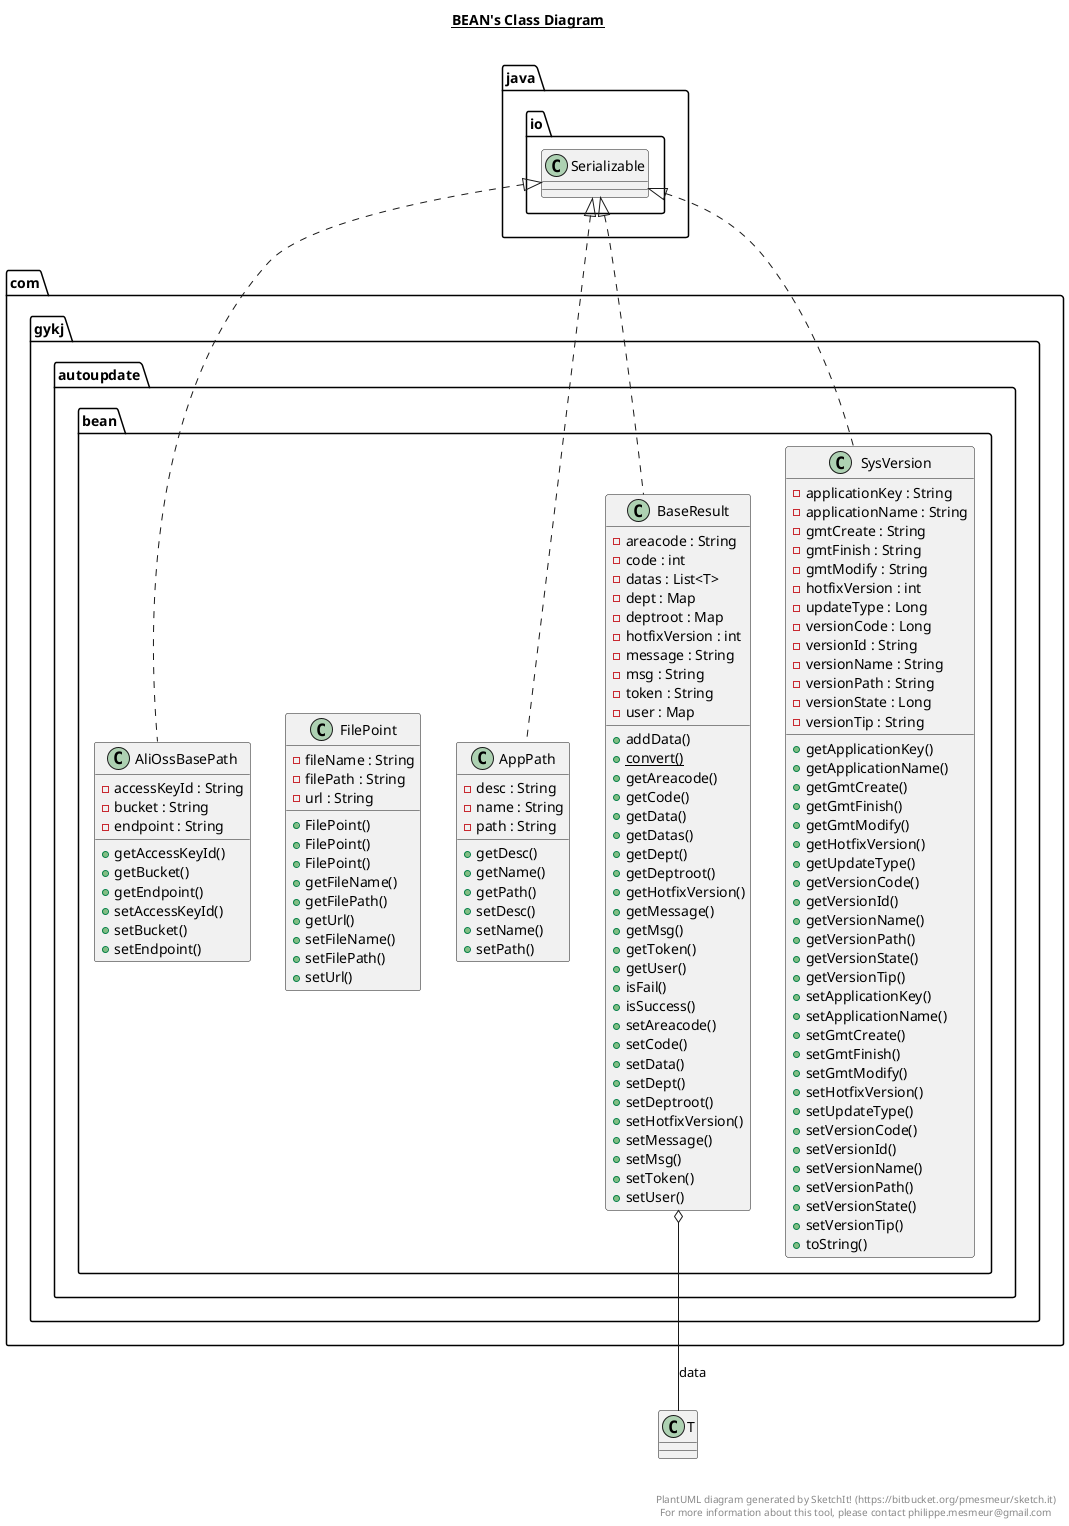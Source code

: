 @startuml

title __BEAN's Class Diagram__\n

  namespace com.gykj.autoupdate {
    namespace bean {
      class com.gykj.autoupdate.bean.AliOssBasePath {
          - accessKeyId : String
          - bucket : String
          - endpoint : String
          + getAccessKeyId()
          + getBucket()
          + getEndpoint()
          + setAccessKeyId()
          + setBucket()
          + setEndpoint()
      }
    }
  }
  

  namespace com.gykj.autoupdate {
    namespace bean {
      class com.gykj.autoupdate.bean.AppPath {
          - desc : String
          - name : String
          - path : String
          + getDesc()
          + getName()
          + getPath()
          + setDesc()
          + setName()
          + setPath()
      }
    }
  }
  

  namespace com.gykj.autoupdate {
    namespace bean {
      class com.gykj.autoupdate.bean.BaseResult {
          - areacode : String
          - code : int
          - datas : List<T>
          - dept : Map
          - deptroot : Map
          - hotfixVersion : int
          - message : String
          - msg : String
          - token : String
          - user : Map
          + addData()
          {static} + convert()
          + getAreacode()
          + getCode()
          + getData()
          + getDatas()
          + getDept()
          + getDeptroot()
          + getHotfixVersion()
          + getMessage()
          + getMsg()
          + getToken()
          + getUser()
          + isFail()
          + isSuccess()
          + setAreacode()
          + setCode()
          + setData()
          + setDept()
          + setDeptroot()
          + setHotfixVersion()
          + setMessage()
          + setMsg()
          + setToken()
          + setUser()
      }
    }
  }
  

  namespace com.gykj.autoupdate {
    namespace bean {
      class com.gykj.autoupdate.bean.FilePoint {
          - fileName : String
          - filePath : String
          - url : String
          + FilePoint()
          + FilePoint()
          + FilePoint()
          + getFileName()
          + getFilePath()
          + getUrl()
          + setFileName()
          + setFilePath()
          + setUrl()
      }
    }
  }
  

  namespace com.gykj.autoupdate {
    namespace bean {
      class com.gykj.autoupdate.bean.SysVersion {
          - applicationKey : String
          - applicationName : String
          - gmtCreate : String
          - gmtFinish : String
          - gmtModify : String
          - hotfixVersion : int
          - updateType : Long
          - versionCode : Long
          - versionId : String
          - versionName : String
          - versionPath : String
          - versionState : Long
          - versionTip : String
          + getApplicationKey()
          + getApplicationName()
          + getGmtCreate()
          + getGmtFinish()
          + getGmtModify()
          + getHotfixVersion()
          + getUpdateType()
          + getVersionCode()
          + getVersionId()
          + getVersionName()
          + getVersionPath()
          + getVersionState()
          + getVersionTip()
          + setApplicationKey()
          + setApplicationName()
          + setGmtCreate()
          + setGmtFinish()
          + setGmtModify()
          + setHotfixVersion()
          + setUpdateType()
          + setVersionCode()
          + setVersionId()
          + setVersionName()
          + setVersionPath()
          + setVersionState()
          + setVersionTip()
          + toString()
      }
    }
  }
  

  com.gykj.autoupdate.bean.AliOssBasePath .up.|> java.io.Serializable
  com.gykj.autoupdate.bean.AppPath .up.|> java.io.Serializable
  com.gykj.autoupdate.bean.BaseResult .up.|> java.io.Serializable
  com.gykj.autoupdate.bean.BaseResult o-- T : data
  com.gykj.autoupdate.bean.SysVersion .up.|> java.io.Serializable


right footer


PlantUML diagram generated by SketchIt! (https://bitbucket.org/pmesmeur/sketch.it)
For more information about this tool, please contact philippe.mesmeur@gmail.com
endfooter

@enduml
